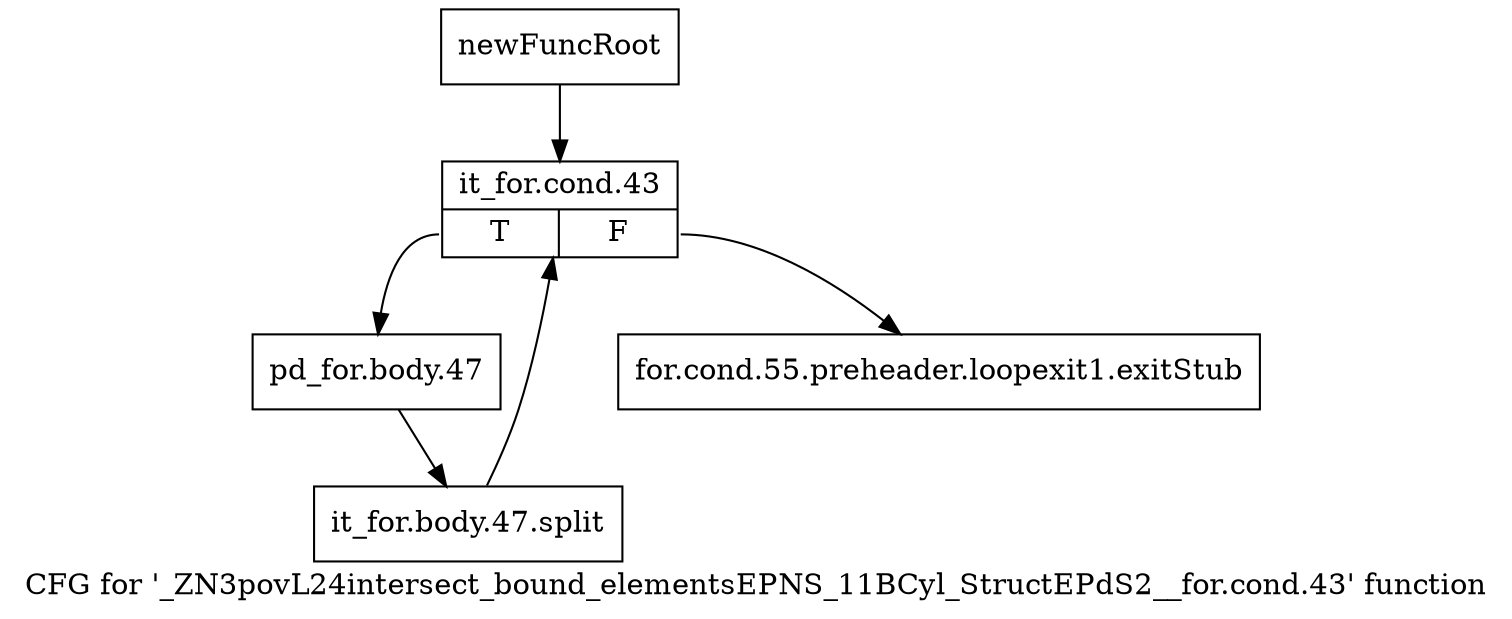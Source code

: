 digraph "CFG for '_ZN3povL24intersect_bound_elementsEPNS_11BCyl_StructEPdS2__for.cond.43' function" {
	label="CFG for '_ZN3povL24intersect_bound_elementsEPNS_11BCyl_StructEPdS2__for.cond.43' function";

	Node0x22f4460 [shape=record,label="{newFuncRoot}"];
	Node0x22f4460 -> Node0x22f4500;
	Node0x22f44b0 [shape=record,label="{for.cond.55.preheader.loopexit1.exitStub}"];
	Node0x22f4500 [shape=record,label="{it_for.cond.43|{<s0>T|<s1>F}}"];
	Node0x22f4500:s0 -> Node0x22f4550;
	Node0x22f4500:s1 -> Node0x22f44b0;
	Node0x22f4550 [shape=record,label="{pd_for.body.47}"];
	Node0x22f4550 -> Node0x35d6a50;
	Node0x35d6a50 [shape=record,label="{it_for.body.47.split}"];
	Node0x35d6a50 -> Node0x22f4500;
}
